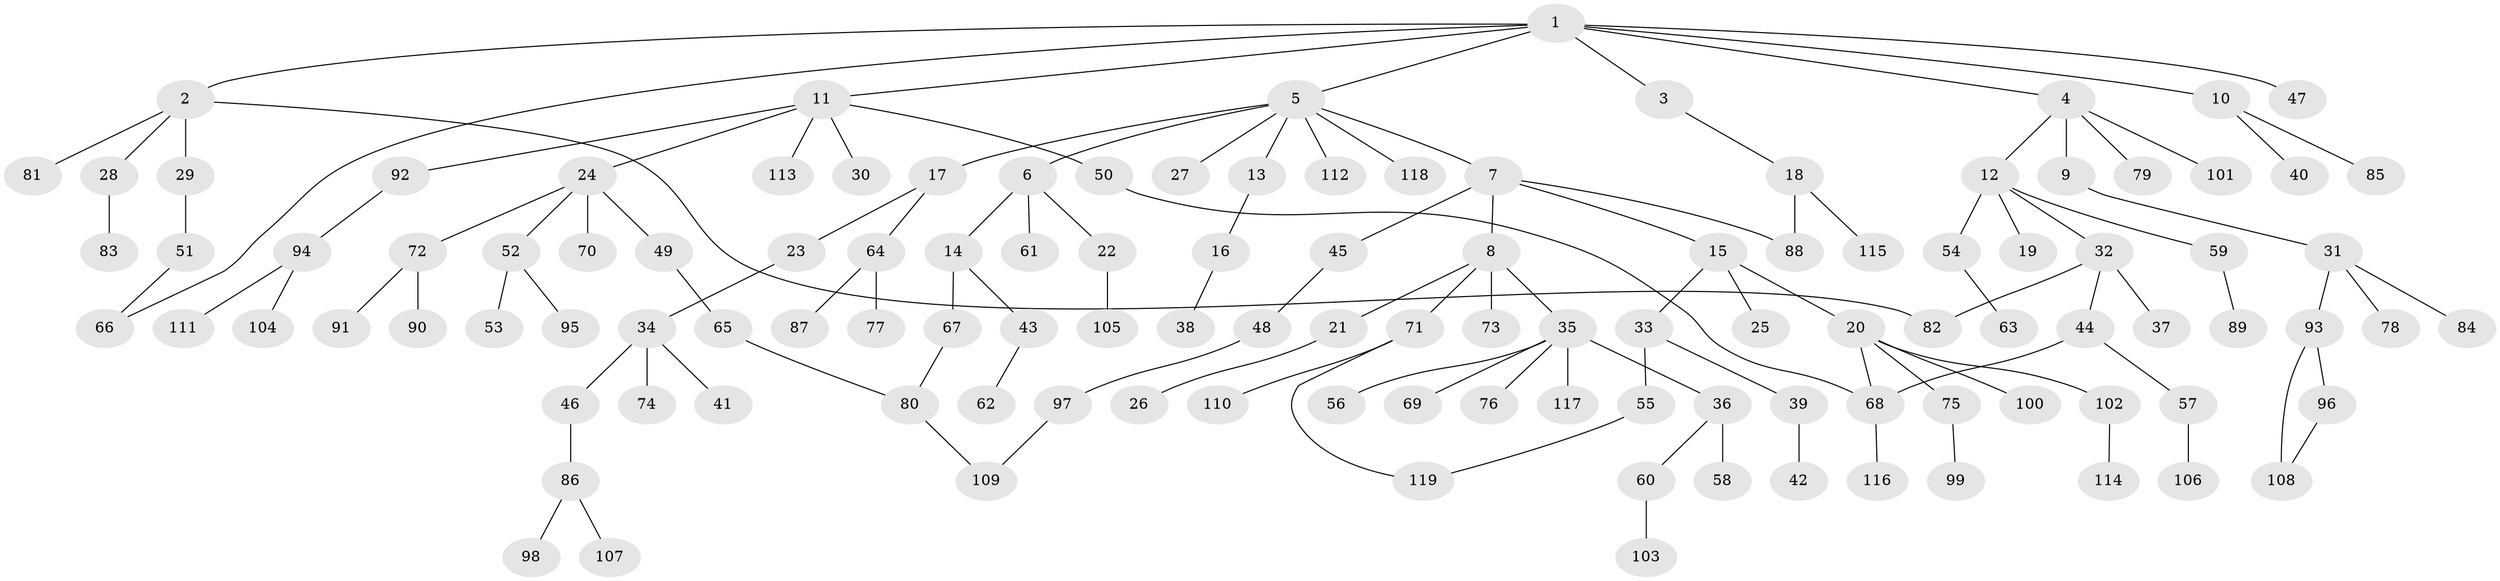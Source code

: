 // Generated by graph-tools (version 1.1) at 2025/10/02/27/25 16:10:53]
// undirected, 119 vertices, 127 edges
graph export_dot {
graph [start="1"]
  node [color=gray90,style=filled];
  1;
  2;
  3;
  4;
  5;
  6;
  7;
  8;
  9;
  10;
  11;
  12;
  13;
  14;
  15;
  16;
  17;
  18;
  19;
  20;
  21;
  22;
  23;
  24;
  25;
  26;
  27;
  28;
  29;
  30;
  31;
  32;
  33;
  34;
  35;
  36;
  37;
  38;
  39;
  40;
  41;
  42;
  43;
  44;
  45;
  46;
  47;
  48;
  49;
  50;
  51;
  52;
  53;
  54;
  55;
  56;
  57;
  58;
  59;
  60;
  61;
  62;
  63;
  64;
  65;
  66;
  67;
  68;
  69;
  70;
  71;
  72;
  73;
  74;
  75;
  76;
  77;
  78;
  79;
  80;
  81;
  82;
  83;
  84;
  85;
  86;
  87;
  88;
  89;
  90;
  91;
  92;
  93;
  94;
  95;
  96;
  97;
  98;
  99;
  100;
  101;
  102;
  103;
  104;
  105;
  106;
  107;
  108;
  109;
  110;
  111;
  112;
  113;
  114;
  115;
  116;
  117;
  118;
  119;
  1 -- 2;
  1 -- 3;
  1 -- 4;
  1 -- 5;
  1 -- 10;
  1 -- 11;
  1 -- 47;
  1 -- 66;
  2 -- 28;
  2 -- 29;
  2 -- 81;
  2 -- 82;
  3 -- 18;
  4 -- 9;
  4 -- 12;
  4 -- 79;
  4 -- 101;
  5 -- 6;
  5 -- 7;
  5 -- 13;
  5 -- 17;
  5 -- 27;
  5 -- 112;
  5 -- 118;
  6 -- 14;
  6 -- 22;
  6 -- 61;
  7 -- 8;
  7 -- 15;
  7 -- 45;
  7 -- 88;
  8 -- 21;
  8 -- 35;
  8 -- 71;
  8 -- 73;
  9 -- 31;
  10 -- 40;
  10 -- 85;
  11 -- 24;
  11 -- 30;
  11 -- 50;
  11 -- 92;
  11 -- 113;
  12 -- 19;
  12 -- 32;
  12 -- 54;
  12 -- 59;
  13 -- 16;
  14 -- 43;
  14 -- 67;
  15 -- 20;
  15 -- 25;
  15 -- 33;
  16 -- 38;
  17 -- 23;
  17 -- 64;
  18 -- 88;
  18 -- 115;
  20 -- 68;
  20 -- 75;
  20 -- 100;
  20 -- 102;
  21 -- 26;
  22 -- 105;
  23 -- 34;
  24 -- 49;
  24 -- 52;
  24 -- 70;
  24 -- 72;
  28 -- 83;
  29 -- 51;
  31 -- 78;
  31 -- 84;
  31 -- 93;
  32 -- 37;
  32 -- 44;
  32 -- 82;
  33 -- 39;
  33 -- 55;
  34 -- 41;
  34 -- 46;
  34 -- 74;
  35 -- 36;
  35 -- 56;
  35 -- 69;
  35 -- 76;
  35 -- 117;
  36 -- 58;
  36 -- 60;
  39 -- 42;
  43 -- 62;
  44 -- 57;
  44 -- 68;
  45 -- 48;
  46 -- 86;
  48 -- 97;
  49 -- 65;
  50 -- 68;
  51 -- 66;
  52 -- 53;
  52 -- 95;
  54 -- 63;
  55 -- 119;
  57 -- 106;
  59 -- 89;
  60 -- 103;
  64 -- 77;
  64 -- 87;
  65 -- 80;
  67 -- 80;
  68 -- 116;
  71 -- 110;
  71 -- 119;
  72 -- 90;
  72 -- 91;
  75 -- 99;
  80 -- 109;
  86 -- 98;
  86 -- 107;
  92 -- 94;
  93 -- 96;
  93 -- 108;
  94 -- 104;
  94 -- 111;
  96 -- 108;
  97 -- 109;
  102 -- 114;
}
